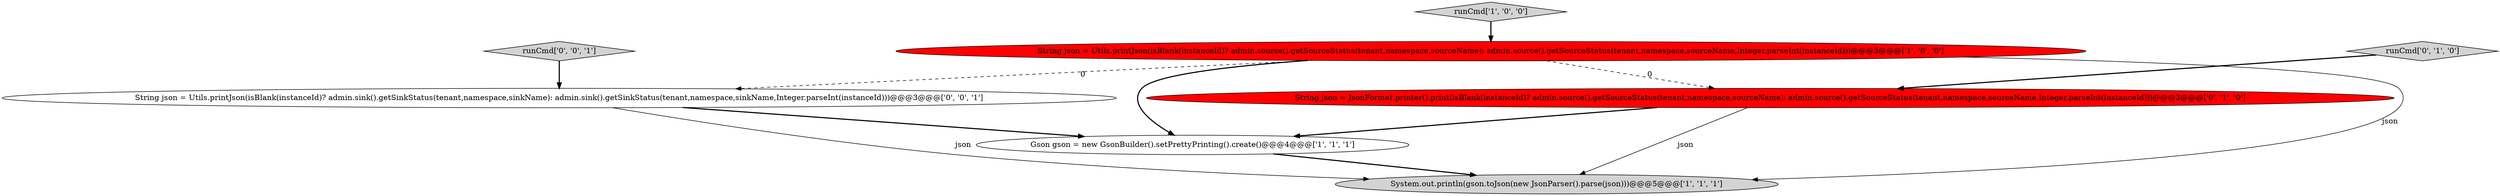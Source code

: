 digraph {
6 [style = filled, label = "runCmd['0', '0', '1']", fillcolor = lightgray, shape = diamond image = "AAA0AAABBB3BBB"];
2 [style = filled, label = "runCmd['1', '0', '0']", fillcolor = lightgray, shape = diamond image = "AAA0AAABBB1BBB"];
7 [style = filled, label = "String json = Utils.printJson(isBlank(instanceId)? admin.sink().getSinkStatus(tenant,namespace,sinkName): admin.sink().getSinkStatus(tenant,namespace,sinkName,Integer.parseInt(instanceId)))@@@3@@@['0', '0', '1']", fillcolor = white, shape = ellipse image = "AAA0AAABBB3BBB"];
1 [style = filled, label = "System.out.println(gson.toJson(new JsonParser().parse(json)))@@@5@@@['1', '1', '1']", fillcolor = lightgray, shape = ellipse image = "AAA0AAABBB1BBB"];
3 [style = filled, label = "String json = Utils.printJson(isBlank(instanceId)? admin.source().getSourceStatus(tenant,namespace,sourceName): admin.source().getSourceStatus(tenant,namespace,sourceName,Integer.parseInt(instanceId)))@@@3@@@['1', '0', '0']", fillcolor = red, shape = ellipse image = "AAA1AAABBB1BBB"];
5 [style = filled, label = "runCmd['0', '1', '0']", fillcolor = lightgray, shape = diamond image = "AAA0AAABBB2BBB"];
0 [style = filled, label = "Gson gson = new GsonBuilder().setPrettyPrinting().create()@@@4@@@['1', '1', '1']", fillcolor = white, shape = ellipse image = "AAA0AAABBB1BBB"];
4 [style = filled, label = "String json = JsonFormat.printer().print(isBlank(instanceId)? admin.source().getSourceStatus(tenant,namespace,sourceName): admin.source().getSourceStatus(tenant,namespace,sourceName,Integer.parseInt(instanceId)))@@@3@@@['0', '1', '0']", fillcolor = red, shape = ellipse image = "AAA1AAABBB2BBB"];
3->0 [style = bold, label=""];
7->1 [style = solid, label="json"];
7->0 [style = bold, label=""];
6->7 [style = bold, label=""];
3->4 [style = dashed, label="0"];
3->7 [style = dashed, label="0"];
0->1 [style = bold, label=""];
5->4 [style = bold, label=""];
2->3 [style = bold, label=""];
4->0 [style = bold, label=""];
3->1 [style = solid, label="json"];
4->1 [style = solid, label="json"];
}
